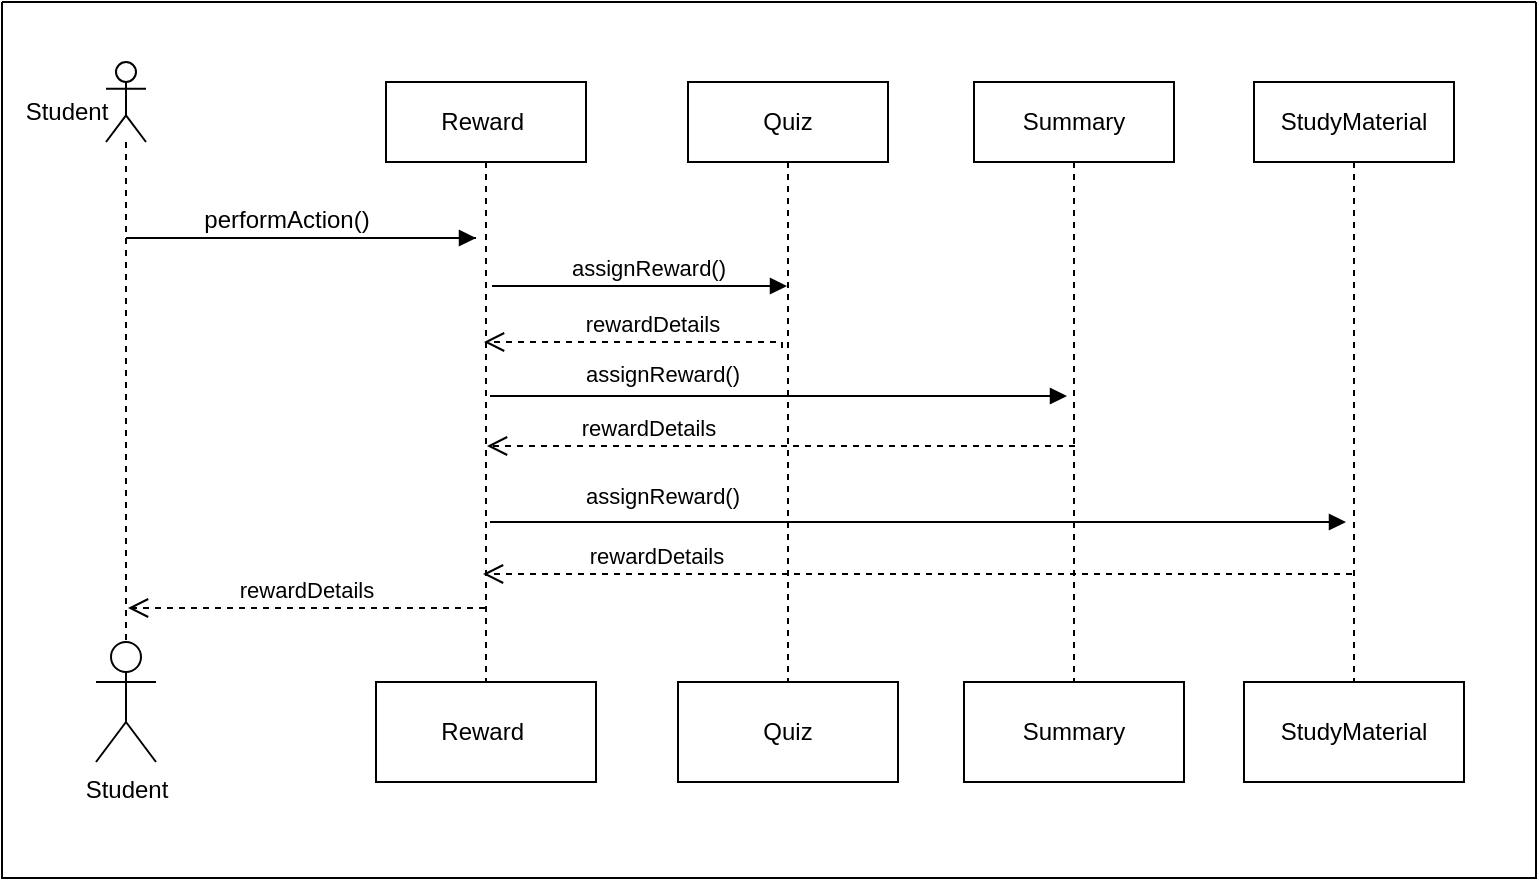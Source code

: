 <mxfile version="26.3.0">
  <diagram name="Page-1" id="2YBvvXClWsGukQMizWep">
    <mxGraphModel dx="1042" dy="562" grid="0" gridSize="10" guides="1" tooltips="1" connect="1" arrows="1" fold="1" page="1" pageScale="1" pageWidth="850" pageHeight="1100" math="0" shadow="0">
      <root>
        <mxCell id="0" />
        <mxCell id="1" parent="0" />
        <mxCell id="wuAsxI6NWGZPXnP5rAOC-20" value="" style="swimlane;startSize=0;" parent="1" vertex="1">
          <mxGeometry x="28" width="767" height="438" as="geometry">
            <mxRectangle x="28" width="50" height="44" as="alternateBounds" />
          </mxGeometry>
        </mxCell>
        <mxCell id="ABKDLDFlKs4zVvuRSLaf-1" value="Reward&amp;nbsp;" style="shape=umlLifeline;perimeter=lifelinePerimeter;whiteSpace=wrap;html=1;container=0;dropTarget=0;collapsible=0;recursiveResize=0;outlineConnect=0;portConstraint=eastwest;newEdgeStyle={&quot;edgeStyle&quot;:&quot;elbowEdgeStyle&quot;,&quot;elbow&quot;:&quot;vertical&quot;,&quot;curved&quot;:0,&quot;rounded&quot;:0};" parent="1" vertex="1">
          <mxGeometry x="220" y="40" width="100" height="300" as="geometry" />
        </mxCell>
        <mxCell id="ABKDLDFlKs4zVvuRSLaf-3" value="rewardDetails" style="html=1;verticalAlign=bottom;endArrow=open;dashed=1;endSize=8;edgeStyle=elbowEdgeStyle;elbow=vertical;curved=0;rounded=0;" parent="1" edge="1">
          <mxGeometry relative="1" as="geometry">
            <mxPoint x="91" y="303" as="targetPoint" />
            <Array as="points">
              <mxPoint x="186" y="303" />
            </Array>
            <mxPoint x="269.5" y="303" as="sourcePoint" />
          </mxGeometry>
        </mxCell>
        <mxCell id="ABKDLDFlKs4zVvuRSLaf-4" value="&amp;nbsp; &amp;nbsp; &amp;nbsp; &amp;nbsp; &amp;nbsp; &amp;nbsp; &amp;nbsp; &amp;nbsp; &amp;nbsp;" style="html=1;verticalAlign=bottom;endArrow=block;edgeStyle=elbowEdgeStyle;elbow=vertical;curved=0;rounded=0;" parent="1" edge="1">
          <mxGeometry relative="1" as="geometry">
            <mxPoint x="265" y="118" as="sourcePoint" />
            <Array as="points">
              <mxPoint x="90" y="118" />
            </Array>
            <mxPoint x="265" y="118" as="targetPoint" />
          </mxGeometry>
        </mxCell>
        <mxCell id="ABKDLDFlKs4zVvuRSLaf-5" value="" style="shape=umlLifeline;perimeter=lifelinePerimeter;whiteSpace=wrap;html=1;container=1;dropTarget=0;collapsible=0;recursiveResize=0;outlineConnect=0;portConstraint=eastwest;newEdgeStyle={&quot;curved&quot;:0,&quot;rounded&quot;:0};participant=umlActor;" parent="1" vertex="1">
          <mxGeometry x="80" y="30" width="20" height="300" as="geometry" />
        </mxCell>
        <mxCell id="ABKDLDFlKs4zVvuRSLaf-6" value="performAction()" style="text;html=1;align=center;verticalAlign=middle;resizable=0;points=[];autosize=1;strokeColor=none;fillColor=none;" parent="1" vertex="1">
          <mxGeometry x="115" y="94" width="110" height="30" as="geometry" />
        </mxCell>
        <mxCell id="ABKDLDFlKs4zVvuRSLaf-9" value="Reward&amp;nbsp;" style="html=1;whiteSpace=wrap;" parent="1" vertex="1">
          <mxGeometry x="215" y="340" width="110" height="50" as="geometry" />
        </mxCell>
        <mxCell id="ABKDLDFlKs4zVvuRSLaf-10" value="Student" style="shape=umlActor;verticalLabelPosition=bottom;verticalAlign=top;html=1;" parent="1" vertex="1">
          <mxGeometry x="75" y="320" width="30" height="60" as="geometry" />
        </mxCell>
        <mxCell id="ABKDLDFlKs4zVvuRSLaf-11" value="Student" style="text;html=1;align=center;verticalAlign=middle;resizable=0;points=[];autosize=1;strokeColor=none;fillColor=none;" parent="1" vertex="1">
          <mxGeometry x="30" y="40" width="60" height="30" as="geometry" />
        </mxCell>
        <mxCell id="wuAsxI6NWGZPXnP5rAOC-1" value="Quiz" style="shape=umlLifeline;perimeter=lifelinePerimeter;whiteSpace=wrap;html=1;container=0;dropTarget=0;collapsible=0;recursiveResize=0;outlineConnect=0;portConstraint=eastwest;newEdgeStyle={&quot;edgeStyle&quot;:&quot;elbowEdgeStyle&quot;,&quot;elbow&quot;:&quot;vertical&quot;,&quot;curved&quot;:0,&quot;rounded&quot;:0};" parent="1" vertex="1">
          <mxGeometry x="371" y="40" width="100" height="300" as="geometry" />
        </mxCell>
        <mxCell id="wuAsxI6NWGZPXnP5rAOC-3" value="Summary" style="shape=umlLifeline;perimeter=lifelinePerimeter;whiteSpace=wrap;html=1;container=0;dropTarget=0;collapsible=0;recursiveResize=0;outlineConnect=0;portConstraint=eastwest;newEdgeStyle={&quot;edgeStyle&quot;:&quot;elbowEdgeStyle&quot;,&quot;elbow&quot;:&quot;vertical&quot;,&quot;curved&quot;:0,&quot;rounded&quot;:0};" parent="1" vertex="1">
          <mxGeometry x="514" y="40" width="100" height="300" as="geometry" />
        </mxCell>
        <mxCell id="wuAsxI6NWGZPXnP5rAOC-5" value="StudyMaterial" style="shape=umlLifeline;perimeter=lifelinePerimeter;whiteSpace=wrap;html=1;container=0;dropTarget=0;collapsible=0;recursiveResize=0;outlineConnect=0;portConstraint=eastwest;newEdgeStyle={&quot;edgeStyle&quot;:&quot;elbowEdgeStyle&quot;,&quot;elbow&quot;:&quot;vertical&quot;,&quot;curved&quot;:0,&quot;rounded&quot;:0};" parent="1" vertex="1">
          <mxGeometry x="654" y="40" width="100" height="300" as="geometry" />
        </mxCell>
        <mxCell id="wuAsxI6NWGZPXnP5rAOC-8" value="Quiz" style="html=1;whiteSpace=wrap;" parent="1" vertex="1">
          <mxGeometry x="366" y="340" width="110" height="50" as="geometry" />
        </mxCell>
        <mxCell id="wuAsxI6NWGZPXnP5rAOC-9" value="Summary" style="html=1;whiteSpace=wrap;" parent="1" vertex="1">
          <mxGeometry x="509" y="340" width="110" height="50" as="geometry" />
        </mxCell>
        <mxCell id="wuAsxI6NWGZPXnP5rAOC-10" value="StudyMaterial" style="html=1;whiteSpace=wrap;" parent="1" vertex="1">
          <mxGeometry x="649" y="340" width="110" height="50" as="geometry" />
        </mxCell>
        <mxCell id="wuAsxI6NWGZPXnP5rAOC-11" value="assignReward()" style="html=1;verticalAlign=bottom;endArrow=block;edgeStyle=elbowEdgeStyle;elbow=vertical;curved=0;rounded=0;targetPerimeterSpacing=0;endSize=6;strokeWidth=1;startSize=8;" parent="1" target="wuAsxI6NWGZPXnP5rAOC-1" edge="1">
          <mxGeometry x="0.517" relative="1" as="geometry">
            <mxPoint x="416" y="142" as="sourcePoint" />
            <Array as="points">
              <mxPoint x="273" y="142" />
            </Array>
            <mxPoint x="416" y="142" as="targetPoint" />
            <mxPoint as="offset" />
          </mxGeometry>
        </mxCell>
        <mxCell id="wuAsxI6NWGZPXnP5rAOC-13" value="rewardDetails" style="html=1;verticalAlign=bottom;endArrow=open;dashed=1;endSize=8;edgeStyle=elbowEdgeStyle;elbow=vertical;curved=0;rounded=0;" parent="1" edge="1">
          <mxGeometry x="-0.105" relative="1" as="geometry">
            <mxPoint x="269" y="170" as="targetPoint" />
            <Array as="points">
              <mxPoint x="364" y="170" />
            </Array>
            <mxPoint x="418" y="173" as="sourcePoint" />
            <mxPoint as="offset" />
          </mxGeometry>
        </mxCell>
        <mxCell id="wuAsxI6NWGZPXnP5rAOC-16" value="rewardDetails" style="html=1;verticalAlign=bottom;endArrow=open;dashed=1;endSize=8;edgeStyle=elbowEdgeStyle;elbow=vertical;curved=0;rounded=0;" parent="1" edge="1">
          <mxGeometry x="0.459" relative="1" as="geometry">
            <mxPoint x="270.5" y="222" as="targetPoint" />
            <Array as="points">
              <mxPoint x="516" y="222" />
            </Array>
            <mxPoint x="564.5" y="222" as="sourcePoint" />
            <mxPoint x="1" as="offset" />
          </mxGeometry>
        </mxCell>
        <mxCell id="wuAsxI6NWGZPXnP5rAOC-17" value="assignReward()" style="html=1;verticalAlign=bottom;endArrow=block;edgeStyle=elbowEdgeStyle;elbow=vertical;curved=0;rounded=0;" parent="1" edge="1">
          <mxGeometry x="0.126" y="2" relative="1" as="geometry">
            <mxPoint x="447" y="197" as="sourcePoint" />
            <Array as="points">
              <mxPoint x="272" y="197" />
            </Array>
            <mxPoint x="560.5" y="197" as="targetPoint" />
            <mxPoint as="offset" />
          </mxGeometry>
        </mxCell>
        <mxCell id="wuAsxI6NWGZPXnP5rAOC-18" value="rewardDetails" style="html=1;verticalAlign=bottom;endArrow=open;dashed=1;endSize=8;edgeStyle=elbowEdgeStyle;elbow=vertical;curved=0;rounded=0;" parent="1" edge="1">
          <mxGeometry x="0.602" relative="1" as="geometry">
            <mxPoint x="268.5" y="286" as="targetPoint" />
            <Array as="points">
              <mxPoint x="654.5" y="286" />
            </Array>
            <mxPoint x="703" y="286" as="sourcePoint" />
            <mxPoint as="offset" />
          </mxGeometry>
        </mxCell>
        <mxCell id="wuAsxI6NWGZPXnP5rAOC-19" value="assignReward()" style="html=1;verticalAlign=bottom;endArrow=block;edgeStyle=elbowEdgeStyle;elbow=vertical;curved=0;rounded=0;" parent="1" edge="1">
          <mxGeometry x="0.079" y="4" relative="1" as="geometry">
            <mxPoint x="586.5" y="260" as="sourcePoint" />
            <Array as="points">
              <mxPoint x="272" y="260" />
            </Array>
            <mxPoint x="700" y="260" as="targetPoint" />
            <mxPoint as="offset" />
          </mxGeometry>
        </mxCell>
      </root>
    </mxGraphModel>
  </diagram>
</mxfile>
